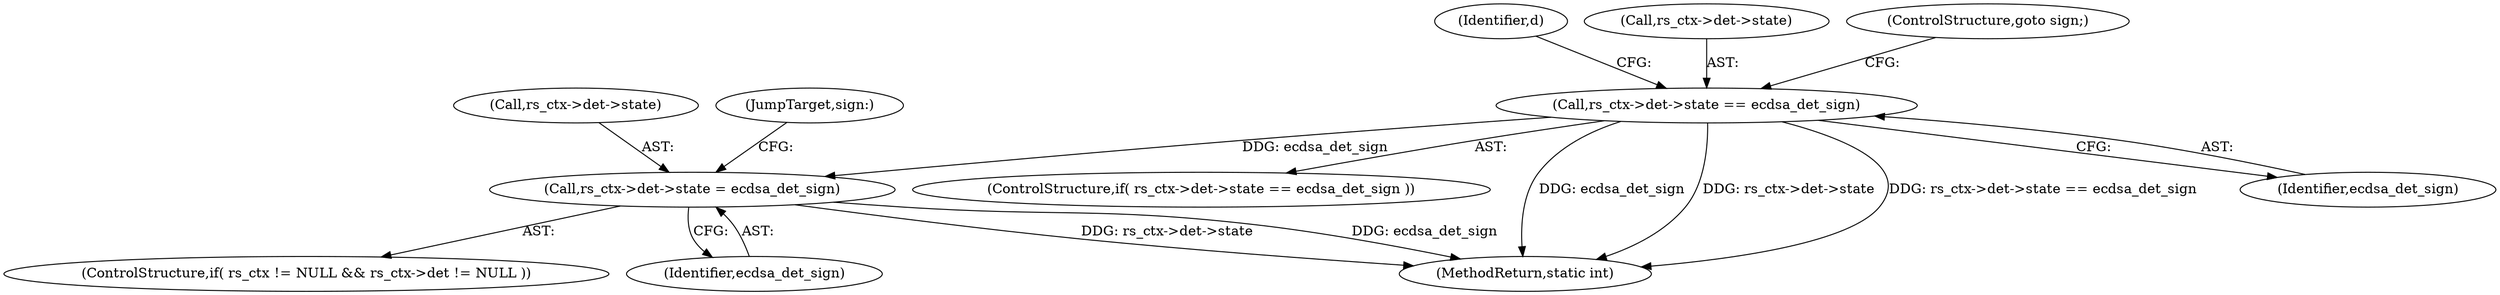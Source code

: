 digraph "0_mbedtls_33f66ba6fd234114aa37f0209dac031bb2870a9b@pointer" {
"1000175" [label="(Call,rs_ctx->det->state == ecdsa_det_sign)"];
"1000220" [label="(Call,rs_ctx->det->state = ecdsa_det_sign)"];
"1000221" [label="(Call,rs_ctx->det->state)"];
"1000210" [label="(ControlStructure,if( rs_ctx != NULL && rs_ctx->det != NULL ))"];
"1000175" [label="(Call,rs_ctx->det->state == ecdsa_det_sign)"];
"1000174" [label="(ControlStructure,if( rs_ctx->det->state == ecdsa_det_sign ))"];
"1000185" [label="(Identifier,d)"];
"1000250" [label="(MethodReturn,static int)"];
"1000176" [label="(Call,rs_ctx->det->state)"];
"1000220" [label="(Call,rs_ctx->det->state = ecdsa_det_sign)"];
"1000227" [label="(JumpTarget,sign:)"];
"1000226" [label="(Identifier,ecdsa_det_sign)"];
"1000181" [label="(Identifier,ecdsa_det_sign)"];
"1000182" [label="(ControlStructure,goto sign;)"];
"1000175" -> "1000174"  [label="AST: "];
"1000175" -> "1000181"  [label="CFG: "];
"1000176" -> "1000175"  [label="AST: "];
"1000181" -> "1000175"  [label="AST: "];
"1000182" -> "1000175"  [label="CFG: "];
"1000185" -> "1000175"  [label="CFG: "];
"1000175" -> "1000250"  [label="DDG: ecdsa_det_sign"];
"1000175" -> "1000250"  [label="DDG: rs_ctx->det->state"];
"1000175" -> "1000250"  [label="DDG: rs_ctx->det->state == ecdsa_det_sign"];
"1000175" -> "1000220"  [label="DDG: ecdsa_det_sign"];
"1000220" -> "1000210"  [label="AST: "];
"1000220" -> "1000226"  [label="CFG: "];
"1000221" -> "1000220"  [label="AST: "];
"1000226" -> "1000220"  [label="AST: "];
"1000227" -> "1000220"  [label="CFG: "];
"1000220" -> "1000250"  [label="DDG: rs_ctx->det->state"];
"1000220" -> "1000250"  [label="DDG: ecdsa_det_sign"];
}
